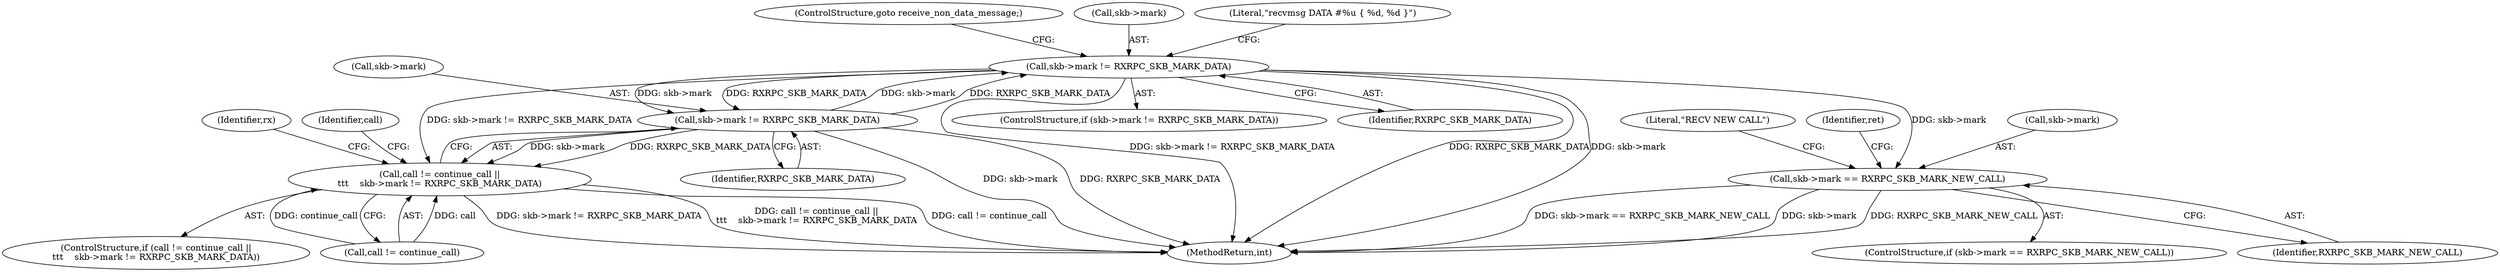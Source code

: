 digraph "0_linux_f3d3342602f8bcbf37d7c46641cb9bca7618eb1c_29@pointer" {
"1000443" [label="(Call,skb->mark != RXRPC_SKB_MARK_DATA)"];
"1000377" [label="(Call,skb->mark != RXRPC_SKB_MARK_DATA)"];
"1000443" [label="(Call,skb->mark != RXRPC_SKB_MARK_DATA)"];
"1000373" [label="(Call,call != continue_call ||\n\t\t\t    skb->mark != RXRPC_SKB_MARK_DATA)"];
"1000722" [label="(Call,skb->mark == RXRPC_SKB_MARK_NEW_CALL)"];
"1000448" [label="(ControlStructure,goto receive_non_data_message;)"];
"1000444" [label="(Call,skb->mark)"];
"1000721" [label="(ControlStructure,if (skb->mark == RXRPC_SKB_MARK_NEW_CALL))"];
"1000372" [label="(ControlStructure,if (call != continue_call ||\n\t\t\t    skb->mark != RXRPC_SKB_MARK_DATA))"];
"1000443" [label="(Call,skb->mark != RXRPC_SKB_MARK_DATA)"];
"1000729" [label="(Literal,\"RECV NEW CALL\")"];
"1000377" [label="(Call,skb->mark != RXRPC_SKB_MARK_DATA)"];
"1000765" [label="(Identifier,ret)"];
"1000442" [label="(ControlStructure,if (skb->mark != RXRPC_SKB_MARK_DATA))"];
"1000381" [label="(Identifier,RXRPC_SKB_MARK_DATA)"];
"1000374" [label="(Call,call != continue_call)"];
"1000378" [label="(Call,skb->mark)"];
"1001010" [label="(MethodReturn,int)"];
"1000723" [label="(Call,skb->mark)"];
"1000450" [label="(Literal,\"recvmsg DATA #%u { %d, %d }\")"];
"1000373" [label="(Call,call != continue_call ||\n\t\t\t    skb->mark != RXRPC_SKB_MARK_DATA)"];
"1000722" [label="(Call,skb->mark == RXRPC_SKB_MARK_NEW_CALL)"];
"1000396" [label="(Identifier,call)"];
"1000726" [label="(Identifier,RXRPC_SKB_MARK_NEW_CALL)"];
"1000386" [label="(Identifier,rx)"];
"1000447" [label="(Identifier,RXRPC_SKB_MARK_DATA)"];
"1000443" -> "1000442"  [label="AST: "];
"1000443" -> "1000447"  [label="CFG: "];
"1000444" -> "1000443"  [label="AST: "];
"1000447" -> "1000443"  [label="AST: "];
"1000448" -> "1000443"  [label="CFG: "];
"1000450" -> "1000443"  [label="CFG: "];
"1000443" -> "1001010"  [label="DDG: skb->mark != RXRPC_SKB_MARK_DATA"];
"1000443" -> "1001010"  [label="DDG: RXRPC_SKB_MARK_DATA"];
"1000443" -> "1001010"  [label="DDG: skb->mark"];
"1000443" -> "1000373"  [label="DDG: skb->mark != RXRPC_SKB_MARK_DATA"];
"1000443" -> "1000377"  [label="DDG: skb->mark"];
"1000443" -> "1000377"  [label="DDG: RXRPC_SKB_MARK_DATA"];
"1000377" -> "1000443"  [label="DDG: skb->mark"];
"1000377" -> "1000443"  [label="DDG: RXRPC_SKB_MARK_DATA"];
"1000443" -> "1000722"  [label="DDG: skb->mark"];
"1000377" -> "1000373"  [label="AST: "];
"1000377" -> "1000381"  [label="CFG: "];
"1000378" -> "1000377"  [label="AST: "];
"1000381" -> "1000377"  [label="AST: "];
"1000373" -> "1000377"  [label="CFG: "];
"1000377" -> "1001010"  [label="DDG: skb->mark"];
"1000377" -> "1001010"  [label="DDG: RXRPC_SKB_MARK_DATA"];
"1000377" -> "1000373"  [label="DDG: skb->mark"];
"1000377" -> "1000373"  [label="DDG: RXRPC_SKB_MARK_DATA"];
"1000373" -> "1000372"  [label="AST: "];
"1000373" -> "1000374"  [label="CFG: "];
"1000374" -> "1000373"  [label="AST: "];
"1000386" -> "1000373"  [label="CFG: "];
"1000396" -> "1000373"  [label="CFG: "];
"1000373" -> "1001010"  [label="DDG: skb->mark != RXRPC_SKB_MARK_DATA"];
"1000373" -> "1001010"  [label="DDG: call != continue_call ||\n\t\t\t    skb->mark != RXRPC_SKB_MARK_DATA"];
"1000373" -> "1001010"  [label="DDG: call != continue_call"];
"1000374" -> "1000373"  [label="DDG: call"];
"1000374" -> "1000373"  [label="DDG: continue_call"];
"1000722" -> "1000721"  [label="AST: "];
"1000722" -> "1000726"  [label="CFG: "];
"1000723" -> "1000722"  [label="AST: "];
"1000726" -> "1000722"  [label="AST: "];
"1000729" -> "1000722"  [label="CFG: "];
"1000765" -> "1000722"  [label="CFG: "];
"1000722" -> "1001010"  [label="DDG: RXRPC_SKB_MARK_NEW_CALL"];
"1000722" -> "1001010"  [label="DDG: skb->mark == RXRPC_SKB_MARK_NEW_CALL"];
"1000722" -> "1001010"  [label="DDG: skb->mark"];
}
